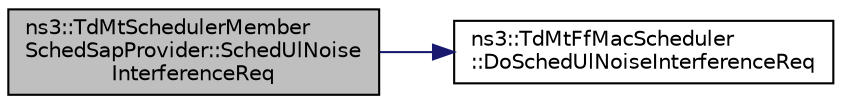 digraph "ns3::TdMtSchedulerMemberSchedSapProvider::SchedUlNoiseInterferenceReq"
{
  edge [fontname="Helvetica",fontsize="10",labelfontname="Helvetica",labelfontsize="10"];
  node [fontname="Helvetica",fontsize="10",shape=record];
  rankdir="LR";
  Node1 [label="ns3::TdMtSchedulerMember\lSchedSapProvider::SchedUlNoise\lInterferenceReq",height=0.2,width=0.4,color="black", fillcolor="grey75", style="filled", fontcolor="black"];
  Node1 -> Node2 [color="midnightblue",fontsize="10",style="solid"];
  Node2 [label="ns3::TdMtFfMacScheduler\l::DoSchedUlNoiseInterferenceReq",height=0.2,width=0.4,color="black", fillcolor="white", style="filled",URL="$d8/d55/classns3_1_1TdMtFfMacScheduler.html#ab2eba5e167b859e4018d36dc963099b2"];
}
